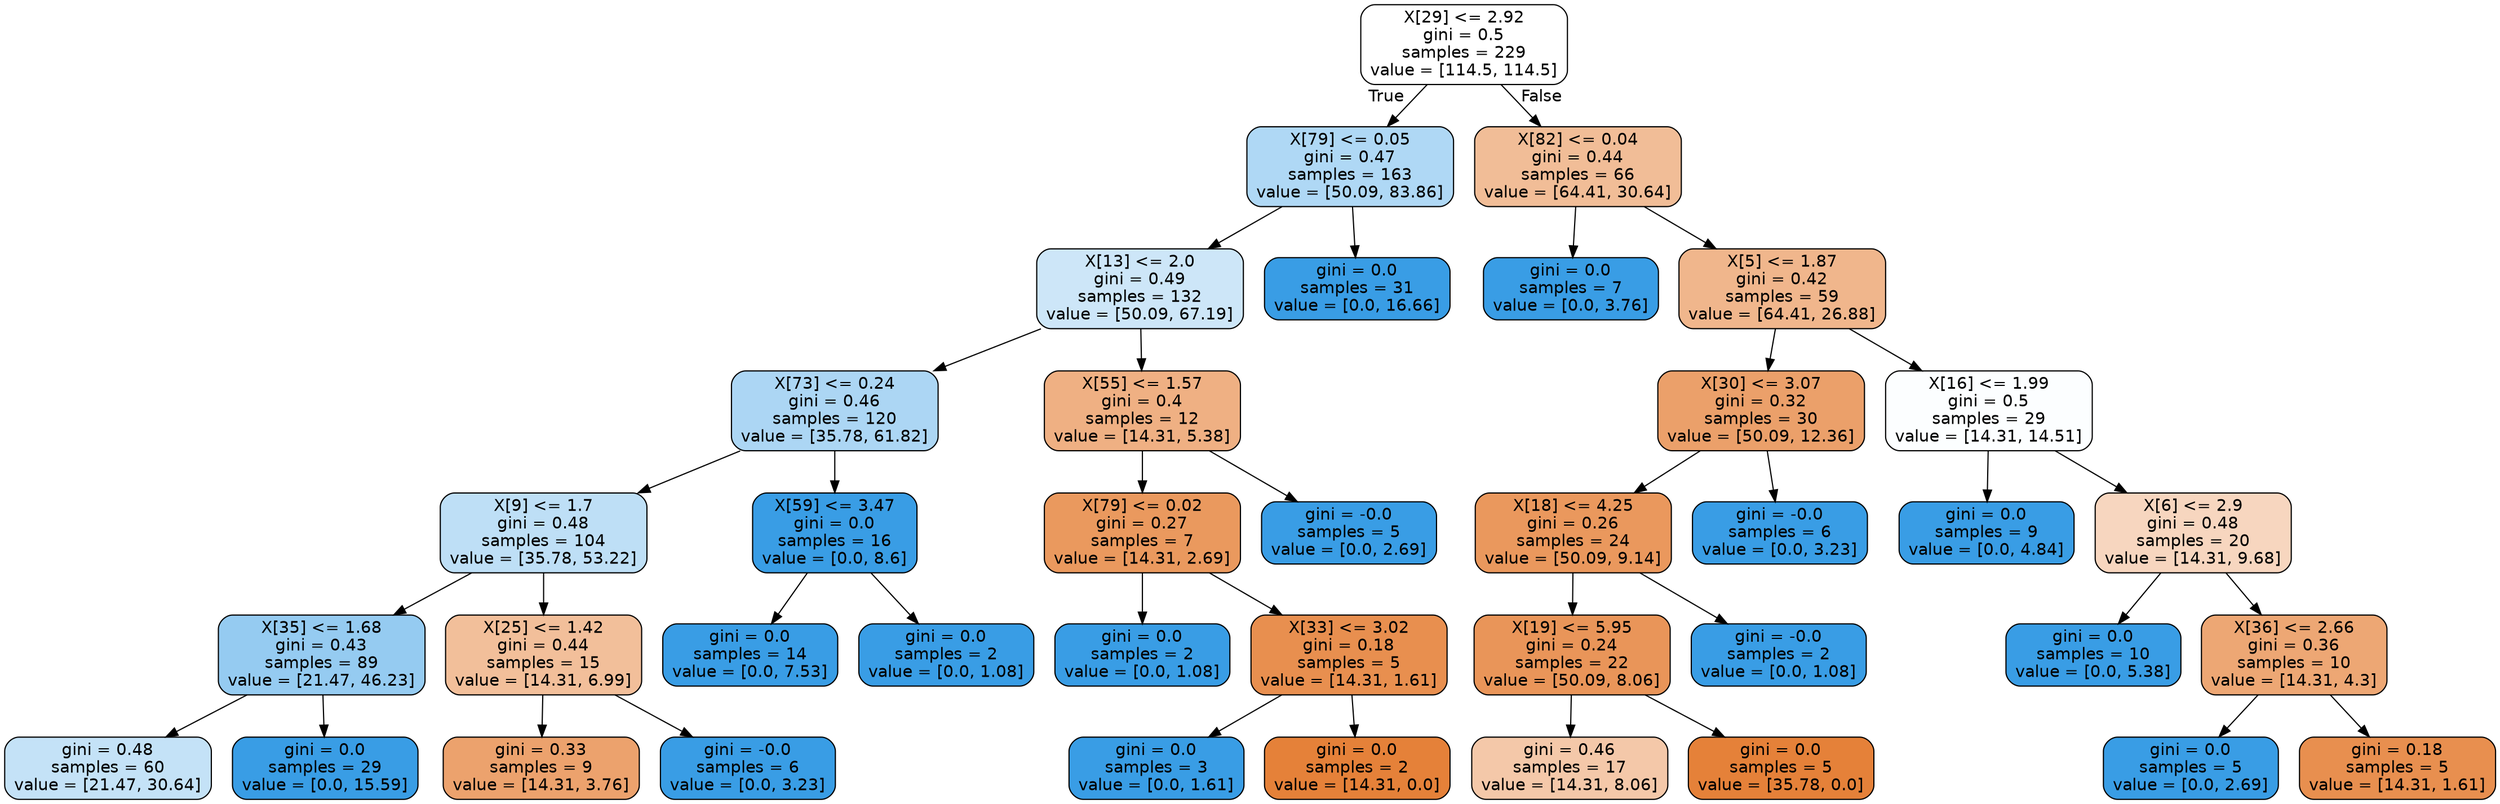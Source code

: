 digraph Tree {
node [shape=box, style="filled, rounded", color="black", fontname=helvetica] ;
edge [fontname=helvetica] ;
0 [label="X[29] <= 2.92\ngini = 0.5\nsamples = 229\nvalue = [114.5, 114.5]", fillcolor="#ffffff"] ;
1 [label="X[79] <= 0.05\ngini = 0.47\nsamples = 163\nvalue = [50.09, 83.86]", fillcolor="#afd8f5"] ;
0 -> 1 [labeldistance=2.5, labelangle=45, headlabel="True"] ;
2 [label="X[13] <= 2.0\ngini = 0.49\nsamples = 132\nvalue = [50.09, 67.19]", fillcolor="#cde6f8"] ;
1 -> 2 ;
3 [label="X[73] <= 0.24\ngini = 0.46\nsamples = 120\nvalue = [35.78, 61.82]", fillcolor="#acd6f4"] ;
2 -> 3 ;
4 [label="X[9] <= 1.7\ngini = 0.48\nsamples = 104\nvalue = [35.78, 53.22]", fillcolor="#bedff6"] ;
3 -> 4 ;
5 [label="X[35] <= 1.68\ngini = 0.43\nsamples = 89\nvalue = [21.47, 46.23]", fillcolor="#95cbf1"] ;
4 -> 5 ;
6 [label="gini = 0.48\nsamples = 60\nvalue = [21.47, 30.64]", fillcolor="#c4e2f7"] ;
5 -> 6 ;
7 [label="gini = 0.0\nsamples = 29\nvalue = [0.0, 15.59]", fillcolor="#399de5"] ;
5 -> 7 ;
8 [label="X[25] <= 1.42\ngini = 0.44\nsamples = 15\nvalue = [14.31, 6.99]", fillcolor="#f2bf9a"] ;
4 -> 8 ;
9 [label="gini = 0.33\nsamples = 9\nvalue = [14.31, 3.76]", fillcolor="#eca26d"] ;
8 -> 9 ;
10 [label="gini = -0.0\nsamples = 6\nvalue = [0.0, 3.23]", fillcolor="#399de5"] ;
8 -> 10 ;
11 [label="X[59] <= 3.47\ngini = 0.0\nsamples = 16\nvalue = [0.0, 8.6]", fillcolor="#399de5"] ;
3 -> 11 ;
12 [label="gini = 0.0\nsamples = 14\nvalue = [0.0, 7.53]", fillcolor="#399de5"] ;
11 -> 12 ;
13 [label="gini = 0.0\nsamples = 2\nvalue = [0.0, 1.08]", fillcolor="#399de5"] ;
11 -> 13 ;
14 [label="X[55] <= 1.57\ngini = 0.4\nsamples = 12\nvalue = [14.31, 5.38]", fillcolor="#efb083"] ;
2 -> 14 ;
15 [label="X[79] <= 0.02\ngini = 0.27\nsamples = 7\nvalue = [14.31, 2.69]", fillcolor="#ea995e"] ;
14 -> 15 ;
16 [label="gini = 0.0\nsamples = 2\nvalue = [0.0, 1.08]", fillcolor="#399de5"] ;
15 -> 16 ;
17 [label="X[33] <= 3.02\ngini = 0.18\nsamples = 5\nvalue = [14.31, 1.61]", fillcolor="#e88f4f"] ;
15 -> 17 ;
18 [label="gini = 0.0\nsamples = 3\nvalue = [0.0, 1.61]", fillcolor="#399de5"] ;
17 -> 18 ;
19 [label="gini = 0.0\nsamples = 2\nvalue = [14.31, 0.0]", fillcolor="#e58139"] ;
17 -> 19 ;
20 [label="gini = -0.0\nsamples = 5\nvalue = [0.0, 2.69]", fillcolor="#399de5"] ;
14 -> 20 ;
21 [label="gini = 0.0\nsamples = 31\nvalue = [0.0, 16.66]", fillcolor="#399de5"] ;
1 -> 21 ;
22 [label="X[82] <= 0.04\ngini = 0.44\nsamples = 66\nvalue = [64.41, 30.64]", fillcolor="#f1bd97"] ;
0 -> 22 [labeldistance=2.5, labelangle=-45, headlabel="False"] ;
23 [label="gini = 0.0\nsamples = 7\nvalue = [0.0, 3.76]", fillcolor="#399de5"] ;
22 -> 23 ;
24 [label="X[5] <= 1.87\ngini = 0.42\nsamples = 59\nvalue = [64.41, 26.88]", fillcolor="#f0b68c"] ;
22 -> 24 ;
25 [label="X[30] <= 3.07\ngini = 0.32\nsamples = 30\nvalue = [50.09, 12.36]", fillcolor="#eba06a"] ;
24 -> 25 ;
26 [label="X[18] <= 4.25\ngini = 0.26\nsamples = 24\nvalue = [50.09, 9.14]", fillcolor="#ea985d"] ;
25 -> 26 ;
27 [label="X[19] <= 5.95\ngini = 0.24\nsamples = 22\nvalue = [50.09, 8.06]", fillcolor="#e99559"] ;
26 -> 27 ;
28 [label="gini = 0.46\nsamples = 17\nvalue = [14.31, 8.06]", fillcolor="#f4c8a9"] ;
27 -> 28 ;
29 [label="gini = 0.0\nsamples = 5\nvalue = [35.78, 0.0]", fillcolor="#e58139"] ;
27 -> 29 ;
30 [label="gini = -0.0\nsamples = 2\nvalue = [0.0, 1.08]", fillcolor="#399de5"] ;
26 -> 30 ;
31 [label="gini = -0.0\nsamples = 6\nvalue = [0.0, 3.23]", fillcolor="#399de5"] ;
25 -> 31 ;
32 [label="X[16] <= 1.99\ngini = 0.5\nsamples = 29\nvalue = [14.31, 14.51]", fillcolor="#fcfeff"] ;
24 -> 32 ;
33 [label="gini = 0.0\nsamples = 9\nvalue = [0.0, 4.84]", fillcolor="#399de5"] ;
32 -> 33 ;
34 [label="X[6] <= 2.9\ngini = 0.48\nsamples = 20\nvalue = [14.31, 9.68]", fillcolor="#f7d6bf"] ;
32 -> 34 ;
35 [label="gini = 0.0\nsamples = 10\nvalue = [0.0, 5.38]", fillcolor="#399de5"] ;
34 -> 35 ;
36 [label="X[36] <= 2.66\ngini = 0.36\nsamples = 10\nvalue = [14.31, 4.3]", fillcolor="#eda774"] ;
34 -> 36 ;
37 [label="gini = 0.0\nsamples = 5\nvalue = [0.0, 2.69]", fillcolor="#399de5"] ;
36 -> 37 ;
38 [label="gini = 0.18\nsamples = 5\nvalue = [14.31, 1.61]", fillcolor="#e88f4f"] ;
36 -> 38 ;
}